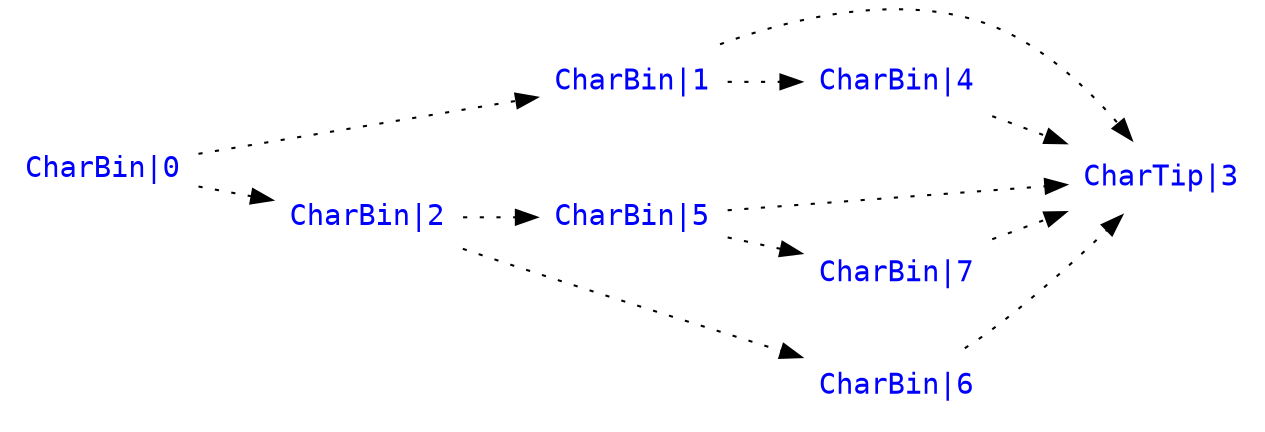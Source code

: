 digraph g {
graph [rankdir=LR, splines=true];
node [label="\N", shape=none, fontcolor=blue, fontname=courier];
edge [color=black, style=dotted, fontname=courier, arrowname=onormal];

    "CharBin|0" -> {"CharBin|1","CharBin|2"}
    "CharBin|1" -> {"CharTip|3","CharBin|4"}
    "CharBin|2" -> {"CharBin|5","CharBin|6"}
    "CharTip|3" -> {}
    "CharBin|4" -> {"CharTip|3","CharTip|3"}
    "CharBin|5" -> {"CharTip|3","CharBin|7"}
    "CharBin|6" -> {"CharTip|3","CharTip|3"}
    "CharBin|7" -> {"CharTip|3","CharTip|3"}
}

